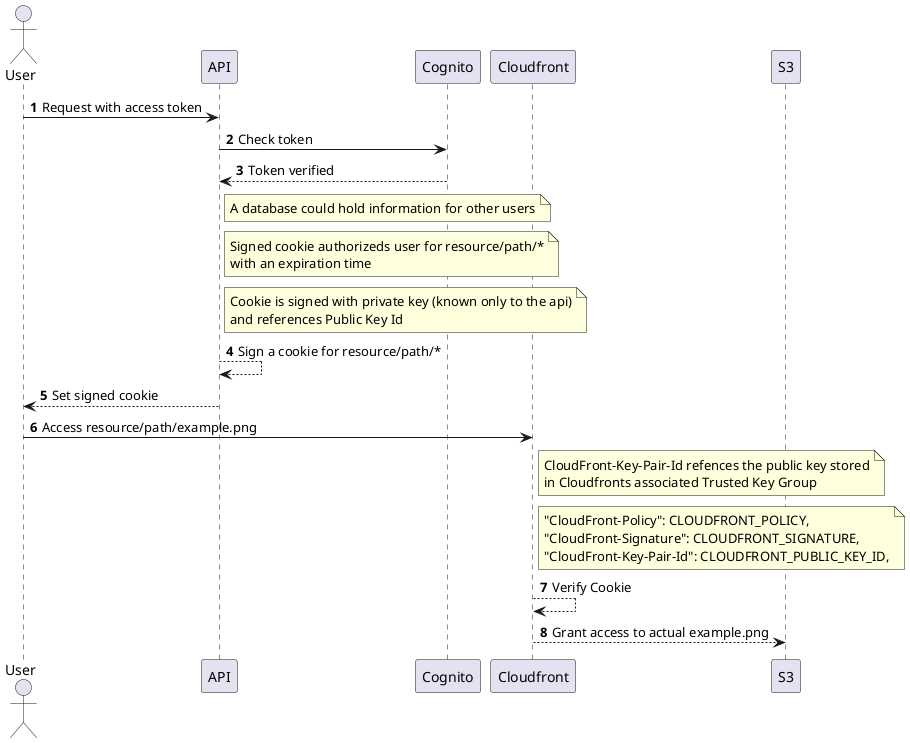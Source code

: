 @startuml
autonumber
actor User
User -> API: Request with access token
API -> Cognito: Check token
Cognito --> API: Token verified
note right of API: A database could hold information for other users
note right of API
Signed cookie authorizeds user for resource/path/*
with an expiration time
end note
note right of API
Cookie is signed with private key (known only to the api)
and references Public Key Id
end note
API --> API: Sign a cookie for resource/path/*
API --> User: Set signed cookie
User -> Cloudfront: Access resource/path/example.png
note right of Cloudfront
CloudFront-Key-Pair-Id refences the public key stored
in Cloudfronts associated Trusted Key Group
end note
note right Cloudfront
"CloudFront-Policy": CLOUDFRONT_POLICY,
"CloudFront-Signature": CLOUDFRONT_SIGNATURE,
"CloudFront-Key-Pair-Id": CLOUDFRONT_PUBLIC_KEY_ID,
end note
Cloudfront --> Cloudfront: Verify Cookie
Cloudfront --> S3: Grant access to actual example.png
@enduml

